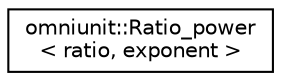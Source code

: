 digraph "Graphical Class Hierarchy"
{
  edge [fontname="Helvetica",fontsize="10",labelfontname="Helvetica",labelfontsize="10"];
  node [fontname="Helvetica",fontsize="10",shape=record];
  rankdir="LR";
  Node0 [label="omniunit::Ratio_power\l\< ratio, exponent \>",height=0.2,width=0.4,color="black", fillcolor="white", style="filled",URL="$classomniunit_1_1Ratio__power.html"];
}

